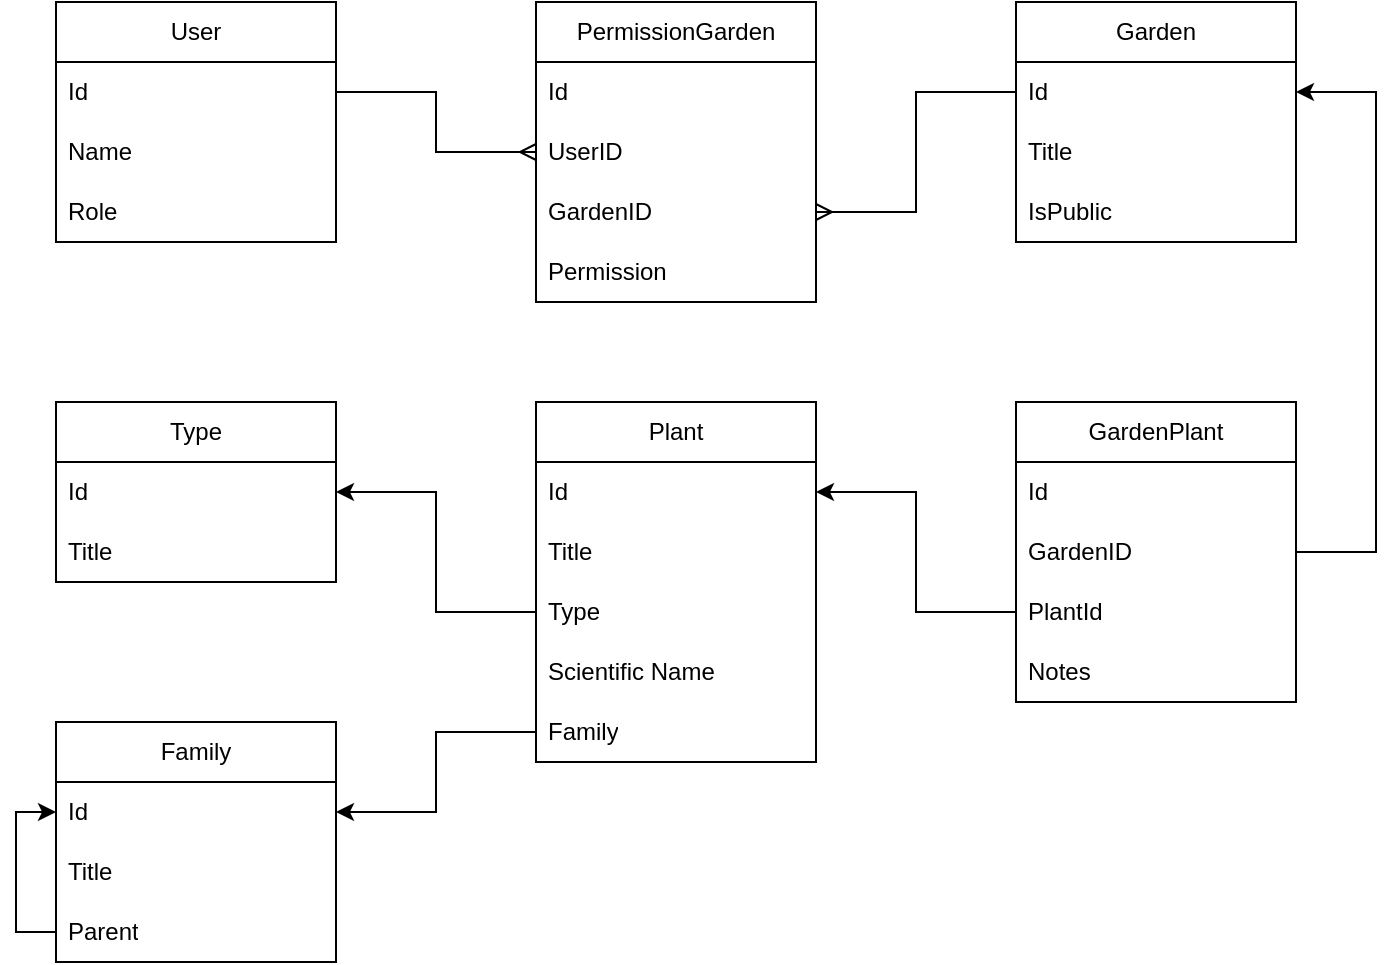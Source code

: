 <mxfile version="21.3.3" type="github">
  <diagram name="Page-1" id="vSVbbN4WZc9HBCSsLqm2">
    <mxGraphModel dx="1793" dy="909" grid="1" gridSize="10" guides="1" tooltips="1" connect="1" arrows="1" fold="1" page="0" pageScale="1" pageWidth="1169" pageHeight="827" background="none" math="0" shadow="0">
      <root>
        <mxCell id="0" />
        <mxCell id="1" parent="0" />
        <mxCell id="XW5G2sEWw_SWdA0xkO9e-39" value="User" style="swimlane;fontStyle=0;childLayout=stackLayout;horizontal=1;startSize=30;horizontalStack=0;resizeParent=1;resizeParentMax=0;resizeLast=0;collapsible=1;marginBottom=0;whiteSpace=wrap;html=1;" vertex="1" parent="1">
          <mxGeometry x="-240" y="240" width="140" height="120" as="geometry" />
        </mxCell>
        <mxCell id="XW5G2sEWw_SWdA0xkO9e-40" value="Id" style="text;strokeColor=none;fillColor=none;align=left;verticalAlign=middle;spacingLeft=4;spacingRight=4;overflow=hidden;points=[[0,0.5],[1,0.5]];portConstraint=eastwest;rotatable=0;whiteSpace=wrap;html=1;" vertex="1" parent="XW5G2sEWw_SWdA0xkO9e-39">
          <mxGeometry y="30" width="140" height="30" as="geometry" />
        </mxCell>
        <mxCell id="XW5G2sEWw_SWdA0xkO9e-41" value="Name" style="text;strokeColor=none;fillColor=none;align=left;verticalAlign=middle;spacingLeft=4;spacingRight=4;overflow=hidden;points=[[0,0.5],[1,0.5]];portConstraint=eastwest;rotatable=0;whiteSpace=wrap;html=1;" vertex="1" parent="XW5G2sEWw_SWdA0xkO9e-39">
          <mxGeometry y="60" width="140" height="30" as="geometry" />
        </mxCell>
        <mxCell id="XW5G2sEWw_SWdA0xkO9e-62" value="Role" style="text;strokeColor=none;fillColor=none;align=left;verticalAlign=middle;spacingLeft=4;spacingRight=4;overflow=hidden;points=[[0,0.5],[1,0.5]];portConstraint=eastwest;rotatable=0;whiteSpace=wrap;html=1;" vertex="1" parent="XW5G2sEWw_SWdA0xkO9e-39">
          <mxGeometry y="90" width="140" height="30" as="geometry" />
        </mxCell>
        <mxCell id="XW5G2sEWw_SWdA0xkO9e-43" value="Garden" style="swimlane;fontStyle=0;childLayout=stackLayout;horizontal=1;startSize=30;horizontalStack=0;resizeParent=1;resizeParentMax=0;resizeLast=0;collapsible=1;marginBottom=0;whiteSpace=wrap;html=1;" vertex="1" parent="1">
          <mxGeometry x="240" y="240" width="140" height="120" as="geometry" />
        </mxCell>
        <mxCell id="XW5G2sEWw_SWdA0xkO9e-44" value="Id" style="text;strokeColor=none;fillColor=none;align=left;verticalAlign=middle;spacingLeft=4;spacingRight=4;overflow=hidden;points=[[0,0.5],[1,0.5]];portConstraint=eastwest;rotatable=0;whiteSpace=wrap;html=1;" vertex="1" parent="XW5G2sEWw_SWdA0xkO9e-43">
          <mxGeometry y="30" width="140" height="30" as="geometry" />
        </mxCell>
        <mxCell id="XW5G2sEWw_SWdA0xkO9e-45" value="Title" style="text;strokeColor=none;fillColor=none;align=left;verticalAlign=middle;spacingLeft=4;spacingRight=4;overflow=hidden;points=[[0,0.5],[1,0.5]];portConstraint=eastwest;rotatable=0;whiteSpace=wrap;html=1;" vertex="1" parent="XW5G2sEWw_SWdA0xkO9e-43">
          <mxGeometry y="60" width="140" height="30" as="geometry" />
        </mxCell>
        <mxCell id="XW5G2sEWw_SWdA0xkO9e-1412" value="IsPublic" style="text;strokeColor=none;fillColor=none;align=left;verticalAlign=middle;spacingLeft=4;spacingRight=4;overflow=hidden;points=[[0,0.5],[1,0.5]];portConstraint=eastwest;rotatable=0;whiteSpace=wrap;html=1;" vertex="1" parent="XW5G2sEWw_SWdA0xkO9e-43">
          <mxGeometry y="90" width="140" height="30" as="geometry" />
        </mxCell>
        <mxCell id="XW5G2sEWw_SWdA0xkO9e-50" value="Plant" style="swimlane;fontStyle=0;childLayout=stackLayout;horizontal=1;startSize=30;horizontalStack=0;resizeParent=1;resizeParentMax=0;resizeLast=0;collapsible=1;marginBottom=0;whiteSpace=wrap;html=1;" vertex="1" parent="1">
          <mxGeometry y="440" width="140" height="180" as="geometry" />
        </mxCell>
        <mxCell id="XW5G2sEWw_SWdA0xkO9e-51" value="Id" style="text;strokeColor=none;fillColor=none;align=left;verticalAlign=middle;spacingLeft=4;spacingRight=4;overflow=hidden;points=[[0,0.5],[1,0.5]];portConstraint=eastwest;rotatable=0;whiteSpace=wrap;html=1;" vertex="1" parent="XW5G2sEWw_SWdA0xkO9e-50">
          <mxGeometry y="30" width="140" height="30" as="geometry" />
        </mxCell>
        <mxCell id="XW5G2sEWw_SWdA0xkO9e-52" value="Title" style="text;strokeColor=none;fillColor=none;align=left;verticalAlign=middle;spacingLeft=4;spacingRight=4;overflow=hidden;points=[[0,0.5],[1,0.5]];portConstraint=eastwest;rotatable=0;whiteSpace=wrap;html=1;" vertex="1" parent="XW5G2sEWw_SWdA0xkO9e-50">
          <mxGeometry y="60" width="140" height="30" as="geometry" />
        </mxCell>
        <mxCell id="XW5G2sEWw_SWdA0xkO9e-53" value="Type" style="text;strokeColor=none;fillColor=none;align=left;verticalAlign=middle;spacingLeft=4;spacingRight=4;overflow=hidden;points=[[0,0.5],[1,0.5]];portConstraint=eastwest;rotatable=0;whiteSpace=wrap;html=1;" vertex="1" parent="XW5G2sEWw_SWdA0xkO9e-50">
          <mxGeometry y="90" width="140" height="30" as="geometry" />
        </mxCell>
        <mxCell id="XW5G2sEWw_SWdA0xkO9e-1403" value="Scientific Name" style="text;strokeColor=none;fillColor=none;align=left;verticalAlign=middle;spacingLeft=4;spacingRight=4;overflow=hidden;points=[[0,0.5],[1,0.5]];portConstraint=eastwest;rotatable=0;whiteSpace=wrap;html=1;" vertex="1" parent="XW5G2sEWw_SWdA0xkO9e-50">
          <mxGeometry y="120" width="140" height="30" as="geometry" />
        </mxCell>
        <mxCell id="XW5G2sEWw_SWdA0xkO9e-1420" value="Family" style="text;strokeColor=none;fillColor=none;align=left;verticalAlign=middle;spacingLeft=4;spacingRight=4;overflow=hidden;points=[[0,0.5],[1,0.5]];portConstraint=eastwest;rotatable=0;whiteSpace=wrap;html=1;" vertex="1" parent="XW5G2sEWw_SWdA0xkO9e-50">
          <mxGeometry y="150" width="140" height="30" as="geometry" />
        </mxCell>
        <mxCell id="XW5G2sEWw_SWdA0xkO9e-57" value="Type" style="swimlane;fontStyle=0;childLayout=stackLayout;horizontal=1;startSize=30;horizontalStack=0;resizeParent=1;resizeParentMax=0;resizeLast=0;collapsible=1;marginBottom=0;whiteSpace=wrap;html=1;" vertex="1" parent="1">
          <mxGeometry x="-240" y="440" width="140" height="90" as="geometry" />
        </mxCell>
        <mxCell id="XW5G2sEWw_SWdA0xkO9e-58" value="Id" style="text;strokeColor=none;fillColor=none;align=left;verticalAlign=middle;spacingLeft=4;spacingRight=4;overflow=hidden;points=[[0,0.5],[1,0.5]];portConstraint=eastwest;rotatable=0;whiteSpace=wrap;html=1;" vertex="1" parent="XW5G2sEWw_SWdA0xkO9e-57">
          <mxGeometry y="30" width="140" height="30" as="geometry" />
        </mxCell>
        <mxCell id="XW5G2sEWw_SWdA0xkO9e-59" value="Title" style="text;strokeColor=none;fillColor=none;align=left;verticalAlign=middle;spacingLeft=4;spacingRight=4;overflow=hidden;points=[[0,0.5],[1,0.5]];portConstraint=eastwest;rotatable=0;whiteSpace=wrap;html=1;" vertex="1" parent="XW5G2sEWw_SWdA0xkO9e-57">
          <mxGeometry y="60" width="140" height="30" as="geometry" />
        </mxCell>
        <mxCell id="XW5G2sEWw_SWdA0xkO9e-63" value="PermissionGarden" style="swimlane;fontStyle=0;childLayout=stackLayout;horizontal=1;startSize=30;horizontalStack=0;resizeParent=1;resizeParentMax=0;resizeLast=0;collapsible=1;marginBottom=0;whiteSpace=wrap;html=1;" vertex="1" parent="1">
          <mxGeometry y="240" width="140" height="150" as="geometry" />
        </mxCell>
        <mxCell id="XW5G2sEWw_SWdA0xkO9e-64" value="Id" style="text;strokeColor=none;fillColor=none;align=left;verticalAlign=middle;spacingLeft=4;spacingRight=4;overflow=hidden;points=[[0,0.5],[1,0.5]];portConstraint=eastwest;rotatable=0;whiteSpace=wrap;html=1;" vertex="1" parent="XW5G2sEWw_SWdA0xkO9e-63">
          <mxGeometry y="30" width="140" height="30" as="geometry" />
        </mxCell>
        <mxCell id="XW5G2sEWw_SWdA0xkO9e-65" value="UserID" style="text;strokeColor=none;fillColor=none;align=left;verticalAlign=middle;spacingLeft=4;spacingRight=4;overflow=hidden;points=[[0,0.5],[1,0.5]];portConstraint=eastwest;rotatable=0;whiteSpace=wrap;html=1;" vertex="1" parent="XW5G2sEWw_SWdA0xkO9e-63">
          <mxGeometry y="60" width="140" height="30" as="geometry" />
        </mxCell>
        <mxCell id="XW5G2sEWw_SWdA0xkO9e-66" value="GardenID" style="text;strokeColor=none;fillColor=none;align=left;verticalAlign=middle;spacingLeft=4;spacingRight=4;overflow=hidden;points=[[0,0.5],[1,0.5]];portConstraint=eastwest;rotatable=0;whiteSpace=wrap;html=1;" vertex="1" parent="XW5G2sEWw_SWdA0xkO9e-63">
          <mxGeometry y="90" width="140" height="30" as="geometry" />
        </mxCell>
        <mxCell id="XW5G2sEWw_SWdA0xkO9e-67" value="Permission" style="text;strokeColor=none;fillColor=none;align=left;verticalAlign=middle;spacingLeft=4;spacingRight=4;overflow=hidden;points=[[0,0.5],[1,0.5]];portConstraint=eastwest;rotatable=0;whiteSpace=wrap;html=1;" vertex="1" parent="XW5G2sEWw_SWdA0xkO9e-63">
          <mxGeometry y="120" width="140" height="30" as="geometry" />
        </mxCell>
        <mxCell id="XW5G2sEWw_SWdA0xkO9e-69" style="edgeStyle=orthogonalEdgeStyle;rounded=0;orthogonalLoop=1;jettySize=auto;html=1;startArrow=ERmany;startFill=0;endArrow=baseDash;endFill=0;" edge="1" parent="1" source="XW5G2sEWw_SWdA0xkO9e-65" target="XW5G2sEWw_SWdA0xkO9e-40">
          <mxGeometry relative="1" as="geometry" />
        </mxCell>
        <mxCell id="XW5G2sEWw_SWdA0xkO9e-70" style="edgeStyle=orthogonalEdgeStyle;rounded=0;orthogonalLoop=1;jettySize=auto;html=1;startArrow=ERmany;startFill=0;endArrow=baseDash;endFill=0;" edge="1" parent="1" source="XW5G2sEWw_SWdA0xkO9e-66" target="XW5G2sEWw_SWdA0xkO9e-44">
          <mxGeometry relative="1" as="geometry" />
        </mxCell>
        <mxCell id="XW5G2sEWw_SWdA0xkO9e-71" style="edgeStyle=orthogonalEdgeStyle;rounded=0;orthogonalLoop=1;jettySize=auto;html=1;entryX=1;entryY=0.5;entryDx=0;entryDy=0;" edge="1" parent="1" source="XW5G2sEWw_SWdA0xkO9e-53" target="XW5G2sEWw_SWdA0xkO9e-58">
          <mxGeometry relative="1" as="geometry" />
        </mxCell>
        <mxCell id="XW5G2sEWw_SWdA0xkO9e-1404" value="GardenPlant" style="swimlane;fontStyle=0;childLayout=stackLayout;horizontal=1;startSize=30;horizontalStack=0;resizeParent=1;resizeParentMax=0;resizeLast=0;collapsible=1;marginBottom=0;whiteSpace=wrap;html=1;" vertex="1" parent="1">
          <mxGeometry x="240" y="440" width="140" height="150" as="geometry" />
        </mxCell>
        <mxCell id="XW5G2sEWw_SWdA0xkO9e-1405" value="Id" style="text;strokeColor=none;fillColor=none;align=left;verticalAlign=middle;spacingLeft=4;spacingRight=4;overflow=hidden;points=[[0,0.5],[1,0.5]];portConstraint=eastwest;rotatable=0;whiteSpace=wrap;html=1;" vertex="1" parent="XW5G2sEWw_SWdA0xkO9e-1404">
          <mxGeometry y="30" width="140" height="30" as="geometry" />
        </mxCell>
        <mxCell id="XW5G2sEWw_SWdA0xkO9e-1407" value="GardenID" style="text;strokeColor=none;fillColor=none;align=left;verticalAlign=middle;spacingLeft=4;spacingRight=4;overflow=hidden;points=[[0,0.5],[1,0.5]];portConstraint=eastwest;rotatable=0;whiteSpace=wrap;html=1;" vertex="1" parent="XW5G2sEWw_SWdA0xkO9e-1404">
          <mxGeometry y="60" width="140" height="30" as="geometry" />
        </mxCell>
        <mxCell id="XW5G2sEWw_SWdA0xkO9e-1406" value="PlantId" style="text;strokeColor=none;fillColor=none;align=left;verticalAlign=middle;spacingLeft=4;spacingRight=4;overflow=hidden;points=[[0,0.5],[1,0.5]];portConstraint=eastwest;rotatable=0;whiteSpace=wrap;html=1;" vertex="1" parent="XW5G2sEWw_SWdA0xkO9e-1404">
          <mxGeometry y="90" width="140" height="30" as="geometry" />
        </mxCell>
        <mxCell id="XW5G2sEWw_SWdA0xkO9e-1408" value="Notes" style="text;strokeColor=none;fillColor=none;align=left;verticalAlign=middle;spacingLeft=4;spacingRight=4;overflow=hidden;points=[[0,0.5],[1,0.5]];portConstraint=eastwest;rotatable=0;whiteSpace=wrap;html=1;" vertex="1" parent="XW5G2sEWw_SWdA0xkO9e-1404">
          <mxGeometry y="120" width="140" height="30" as="geometry" />
        </mxCell>
        <mxCell id="XW5G2sEWw_SWdA0xkO9e-1410" style="edgeStyle=orthogonalEdgeStyle;rounded=0;orthogonalLoop=1;jettySize=auto;html=1;" edge="1" parent="1" source="XW5G2sEWw_SWdA0xkO9e-1407" target="XW5G2sEWw_SWdA0xkO9e-44">
          <mxGeometry relative="1" as="geometry">
            <Array as="points">
              <mxPoint x="420" y="515" />
              <mxPoint x="420" y="285" />
            </Array>
          </mxGeometry>
        </mxCell>
        <mxCell id="XW5G2sEWw_SWdA0xkO9e-1411" style="edgeStyle=orthogonalEdgeStyle;rounded=0;orthogonalLoop=1;jettySize=auto;html=1;" edge="1" parent="1" source="XW5G2sEWw_SWdA0xkO9e-1406" target="XW5G2sEWw_SWdA0xkO9e-51">
          <mxGeometry relative="1" as="geometry" />
        </mxCell>
        <mxCell id="XW5G2sEWw_SWdA0xkO9e-1413" value="Family" style="swimlane;fontStyle=0;childLayout=stackLayout;horizontal=1;startSize=30;horizontalStack=0;resizeParent=1;resizeParentMax=0;resizeLast=0;collapsible=1;marginBottom=0;whiteSpace=wrap;html=1;" vertex="1" parent="1">
          <mxGeometry x="-240" y="600" width="140" height="120" as="geometry" />
        </mxCell>
        <mxCell id="XW5G2sEWw_SWdA0xkO9e-1414" value="Id" style="text;strokeColor=none;fillColor=none;align=left;verticalAlign=middle;spacingLeft=4;spacingRight=4;overflow=hidden;points=[[0,0.5],[1,0.5]];portConstraint=eastwest;rotatable=0;whiteSpace=wrap;html=1;" vertex="1" parent="XW5G2sEWw_SWdA0xkO9e-1413">
          <mxGeometry y="30" width="140" height="30" as="geometry" />
        </mxCell>
        <mxCell id="XW5G2sEWw_SWdA0xkO9e-1415" value="Title" style="text;strokeColor=none;fillColor=none;align=left;verticalAlign=middle;spacingLeft=4;spacingRight=4;overflow=hidden;points=[[0,0.5],[1,0.5]];portConstraint=eastwest;rotatable=0;whiteSpace=wrap;html=1;" vertex="1" parent="XW5G2sEWw_SWdA0xkO9e-1413">
          <mxGeometry y="60" width="140" height="30" as="geometry" />
        </mxCell>
        <mxCell id="XW5G2sEWw_SWdA0xkO9e-1417" style="edgeStyle=orthogonalEdgeStyle;rounded=0;orthogonalLoop=1;jettySize=auto;html=1;entryX=0;entryY=0.5;entryDx=0;entryDy=0;" edge="1" parent="XW5G2sEWw_SWdA0xkO9e-1413" source="XW5G2sEWw_SWdA0xkO9e-1416" target="XW5G2sEWw_SWdA0xkO9e-1414">
          <mxGeometry relative="1" as="geometry" />
        </mxCell>
        <mxCell id="XW5G2sEWw_SWdA0xkO9e-1416" value="Parent" style="text;strokeColor=none;fillColor=none;align=left;verticalAlign=middle;spacingLeft=4;spacingRight=4;overflow=hidden;points=[[0,0.5],[1,0.5]];portConstraint=eastwest;rotatable=0;whiteSpace=wrap;html=1;" vertex="1" parent="XW5G2sEWw_SWdA0xkO9e-1413">
          <mxGeometry y="90" width="140" height="30" as="geometry" />
        </mxCell>
        <mxCell id="XW5G2sEWw_SWdA0xkO9e-1421" style="edgeStyle=orthogonalEdgeStyle;rounded=0;orthogonalLoop=1;jettySize=auto;html=1;" edge="1" parent="1" source="XW5G2sEWw_SWdA0xkO9e-1420" target="XW5G2sEWw_SWdA0xkO9e-1414">
          <mxGeometry relative="1" as="geometry" />
        </mxCell>
      </root>
    </mxGraphModel>
  </diagram>
</mxfile>
